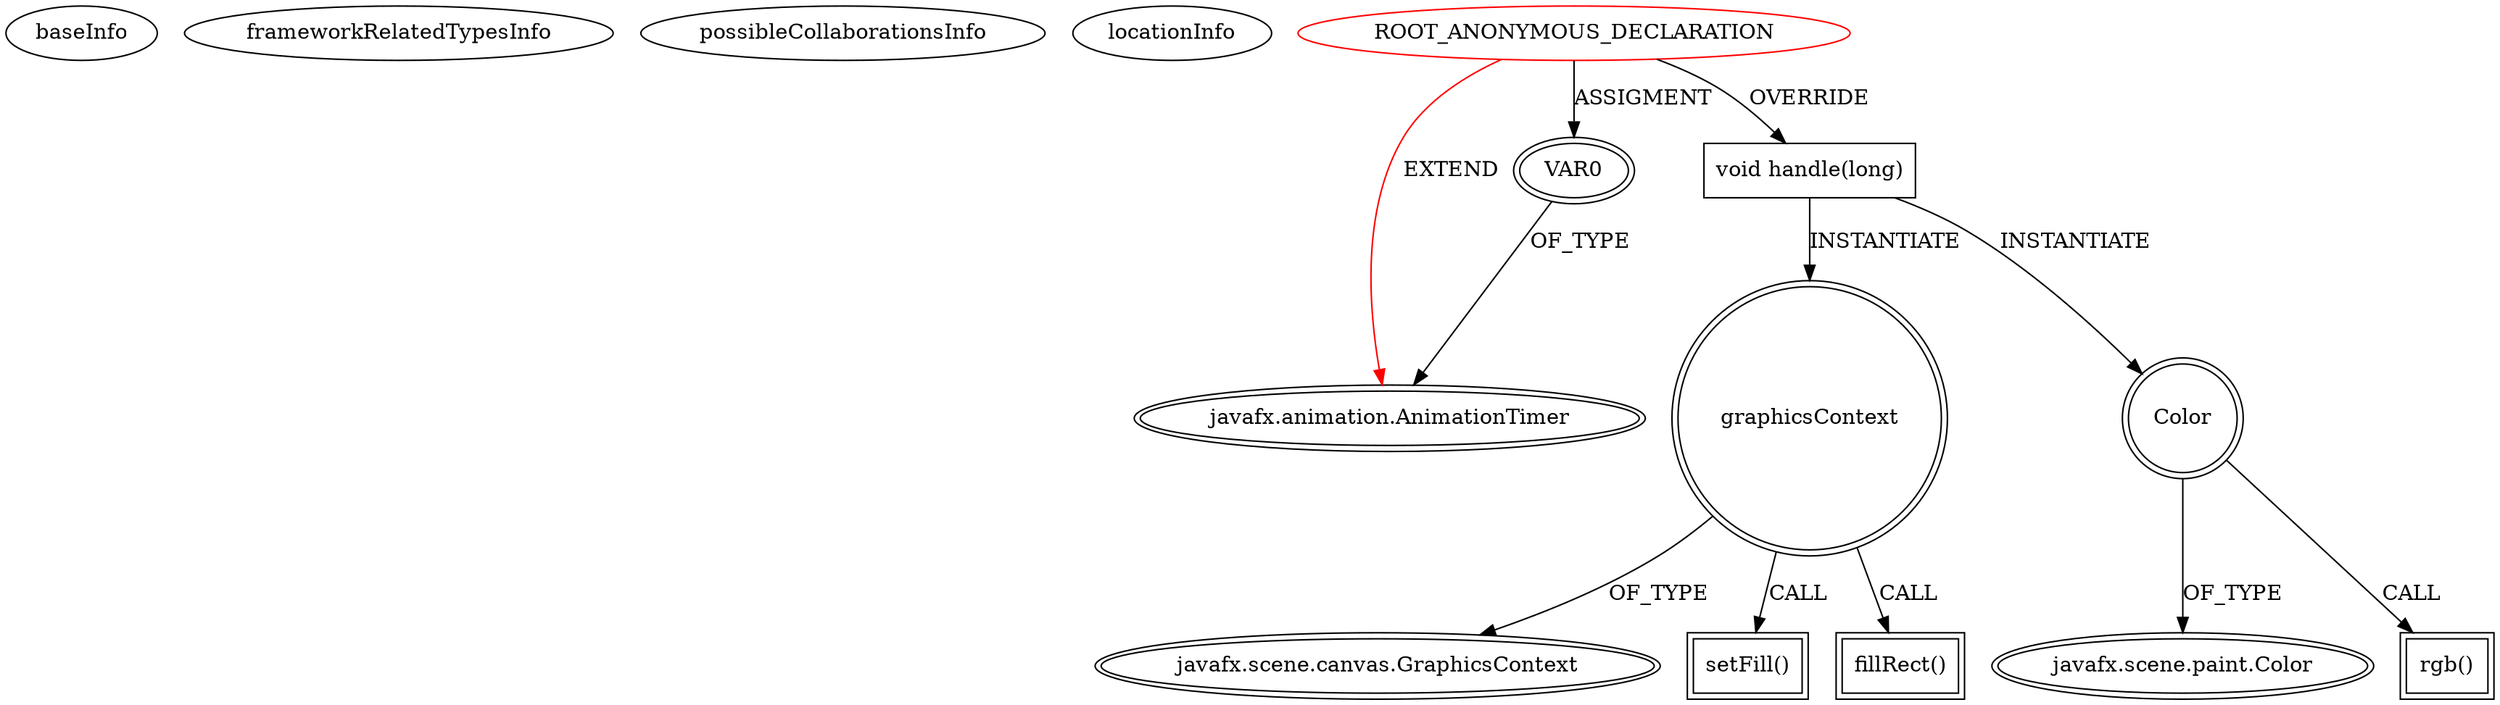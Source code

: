 digraph {
baseInfo[graphId=2461,category="extension_graph",isAnonymous=true,possibleRelation=false]
frameworkRelatedTypesInfo[0="javafx.animation.AnimationTimer"]
possibleCollaborationsInfo[]
locationInfo[projectName="digrach-FX_ParticleManager",filePath="/digrach-FX_ParticleManager/FX_ParticleManager-master/src/rach/canvas/ParticleCanvas.java",contextSignature="void ParticleCanvas()",graphId="2461"]
0[label="ROOT_ANONYMOUS_DECLARATION",vertexType="ROOT_ANONYMOUS_DECLARATION",isFrameworkType=false,color=red]
1[label="javafx.animation.AnimationTimer",vertexType="FRAMEWORK_CLASS_TYPE",isFrameworkType=true,peripheries=2]
2[label="VAR0",vertexType="OUTSIDE_VARIABLE_EXPRESION",isFrameworkType=true,peripheries=2]
4[label="void handle(long)",vertexType="OVERRIDING_METHOD_DECLARATION",isFrameworkType=false,shape=box]
5[label="graphicsContext",vertexType="VARIABLE_EXPRESION",isFrameworkType=true,peripheries=2,shape=circle]
7[label="javafx.scene.canvas.GraphicsContext",vertexType="FRAMEWORK_CLASS_TYPE",isFrameworkType=true,peripheries=2]
6[label="setFill()",vertexType="INSIDE_CALL",isFrameworkType=true,peripheries=2,shape=box]
8[label="Color",vertexType="VARIABLE_EXPRESION",isFrameworkType=true,peripheries=2,shape=circle]
10[label="javafx.scene.paint.Color",vertexType="FRAMEWORK_CLASS_TYPE",isFrameworkType=true,peripheries=2]
9[label="rgb()",vertexType="INSIDE_CALL",isFrameworkType=true,peripheries=2,shape=box]
12[label="fillRect()",vertexType="INSIDE_CALL",isFrameworkType=true,peripheries=2,shape=box]
0->1[label="EXTEND",color=red]
0->2[label="ASSIGMENT"]
2->1[label="OF_TYPE"]
0->4[label="OVERRIDE"]
4->5[label="INSTANTIATE"]
5->7[label="OF_TYPE"]
5->6[label="CALL"]
4->8[label="INSTANTIATE"]
8->10[label="OF_TYPE"]
8->9[label="CALL"]
5->12[label="CALL"]
}
